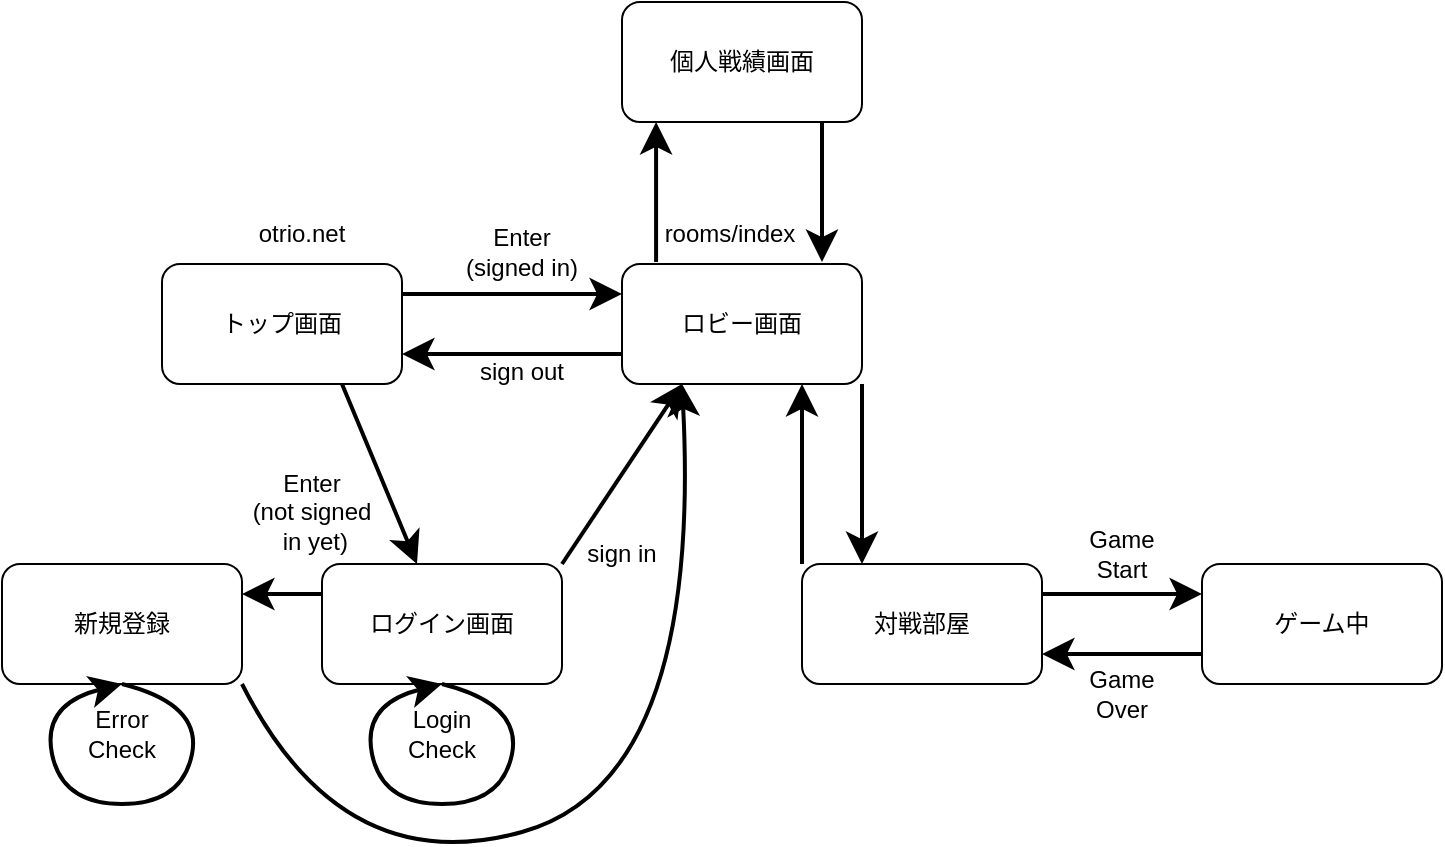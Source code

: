 <mxfile>
    <diagram id="UPLM-YZAN-GAYfSHVypV" name="ページ1">
        <mxGraphModel dx="930" dy="831" grid="1" gridSize="10" guides="1" tooltips="1" connect="1" arrows="1" fold="1" page="1" pageScale="1" pageWidth="827" pageHeight="1169" math="0" shadow="0">
            <root>
                <mxCell id="0"/>
                <mxCell id="1" parent="0"/>
                <mxCell id="8" value="新規登録" style="rounded=1;whiteSpace=wrap;html=1;" parent="1" vertex="1">
                    <mxGeometry x="20" y="351" width="120" height="60" as="geometry"/>
                </mxCell>
                <mxCell id="29" style="edgeStyle=none;html=1;exitX=0;exitY=0.25;exitDx=0;exitDy=0;entryX=1;entryY=0.25;entryDx=0;entryDy=0;endSize=10;strokeWidth=2;" parent="1" source="9" target="8" edge="1">
                    <mxGeometry relative="1" as="geometry"/>
                </mxCell>
                <mxCell id="33" style="edgeStyle=none;html=1;exitX=1;exitY=0;exitDx=0;exitDy=0;entryX=0.25;entryY=1;entryDx=0;entryDy=0;endSize=10;strokeWidth=2;" parent="1" source="9" target="11" edge="1">
                    <mxGeometry relative="1" as="geometry"/>
                </mxCell>
                <mxCell id="9" value="ログイン画面" style="rounded=1;whiteSpace=wrap;html=1;" parent="1" vertex="1">
                    <mxGeometry x="180" y="351" width="120" height="60" as="geometry"/>
                </mxCell>
                <mxCell id="35" style="edgeStyle=none;html=1;exitX=0;exitY=0.75;exitDx=0;exitDy=0;entryX=1;entryY=0.75;entryDx=0;entryDy=0;endSize=10;strokeWidth=2;" parent="1" source="11" target="17" edge="1">
                    <mxGeometry relative="1" as="geometry">
                        <Array as="points"/>
                    </mxGeometry>
                </mxCell>
                <mxCell id="43" style="edgeStyle=none;html=1;exitX=1;exitY=1;exitDx=0;exitDy=0;entryX=0.25;entryY=0;entryDx=0;entryDy=0;endSize=10;strokeWidth=2;" parent="1" source="11" target="15" edge="1">
                    <mxGeometry relative="1" as="geometry"/>
                </mxCell>
                <mxCell id="54" style="edgeStyle=none;html=1;exitX=0.142;exitY=-0.017;exitDx=0;exitDy=0;entryX=0.142;entryY=1;entryDx=0;entryDy=0;endSize=10;strokeWidth=2;exitPerimeter=0;entryPerimeter=0;" parent="1" source="11" target="49" edge="1">
                    <mxGeometry relative="1" as="geometry"/>
                </mxCell>
                <mxCell id="11" value="ロビー画面" style="rounded=1;whiteSpace=wrap;html=1;" parent="1" vertex="1">
                    <mxGeometry x="330" y="201" width="120" height="60" as="geometry"/>
                </mxCell>
                <mxCell id="39" style="edgeStyle=none;html=1;exitX=1;exitY=0.25;exitDx=0;exitDy=0;entryX=0;entryY=0.25;entryDx=0;entryDy=0;endSize=10;strokeWidth=2;" parent="1" source="15" target="16" edge="1">
                    <mxGeometry relative="1" as="geometry"/>
                </mxCell>
                <mxCell id="44" style="edgeStyle=none;html=1;exitX=0;exitY=0;exitDx=0;exitDy=0;entryX=0.75;entryY=1;entryDx=0;entryDy=0;endSize=10;strokeWidth=2;" parent="1" source="15" target="11" edge="1">
                    <mxGeometry relative="1" as="geometry"/>
                </mxCell>
                <mxCell id="15" value="対戦部屋" style="rounded=1;whiteSpace=wrap;html=1;" parent="1" vertex="1">
                    <mxGeometry x="420" y="351" width="120" height="60" as="geometry"/>
                </mxCell>
                <mxCell id="40" style="edgeStyle=none;html=1;exitX=0;exitY=0.75;exitDx=0;exitDy=0;entryX=1;entryY=0.75;entryDx=0;entryDy=0;endSize=10;strokeWidth=2;" parent="1" source="16" target="15" edge="1">
                    <mxGeometry relative="1" as="geometry"/>
                </mxCell>
                <mxCell id="16" value="ゲーム中" style="rounded=1;whiteSpace=wrap;html=1;" parent="1" vertex="1">
                    <mxGeometry x="620" y="351" width="120" height="60" as="geometry"/>
                </mxCell>
                <mxCell id="28" style="edgeStyle=none;html=1;exitX=0.75;exitY=1;exitDx=0;exitDy=0;endSize=10;strokeWidth=2;" parent="1" source="17" target="9" edge="1">
                    <mxGeometry relative="1" as="geometry"/>
                </mxCell>
                <mxCell id="59" style="edgeStyle=none;html=1;exitX=1;exitY=0.25;exitDx=0;exitDy=0;entryX=0;entryY=0.25;entryDx=0;entryDy=0;endSize=10;strokeWidth=2;" parent="1" source="17" target="11" edge="1">
                    <mxGeometry relative="1" as="geometry"/>
                </mxCell>
                <mxCell id="17" value="トップ画面" style="rounded=1;whiteSpace=wrap;html=1;" parent="1" vertex="1">
                    <mxGeometry x="100" y="201" width="120" height="60" as="geometry"/>
                </mxCell>
                <mxCell id="21" value="" style="curved=1;endArrow=classic;html=1;endSize=10;strokeWidth=2;entryX=0.25;entryY=1;entryDx=0;entryDy=0;exitX=0.25;exitY=1;exitDx=0;exitDy=0;" parent="1" edge="1">
                    <mxGeometry width="50" height="50" relative="1" as="geometry">
                        <mxPoint x="240" y="411" as="sourcePoint"/>
                        <mxPoint x="240" y="411" as="targetPoint"/>
                        <Array as="points">
                            <mxPoint x="280" y="421"/>
                            <mxPoint x="270" y="471"/>
                            <mxPoint x="210" y="471"/>
                            <mxPoint x="200" y="421"/>
                        </Array>
                    </mxGeometry>
                </mxCell>
                <mxCell id="22" value="Login Check" style="text;html=1;strokeColor=none;fillColor=none;align=center;verticalAlign=middle;whiteSpace=wrap;rounded=0;" parent="1" vertex="1">
                    <mxGeometry x="210" y="421" width="60" height="30" as="geometry"/>
                </mxCell>
                <mxCell id="34" value="sign in" style="text;html=1;strokeColor=none;fillColor=none;align=center;verticalAlign=middle;whiteSpace=wrap;rounded=0;" parent="1" vertex="1">
                    <mxGeometry x="300" y="331" width="60" height="30" as="geometry"/>
                </mxCell>
                <mxCell id="36" value="sign out" style="text;html=1;strokeColor=none;fillColor=none;align=center;verticalAlign=middle;whiteSpace=wrap;rounded=0;" parent="1" vertex="1">
                    <mxGeometry x="250" y="240" width="60" height="30" as="geometry"/>
                </mxCell>
                <mxCell id="37" value="rooms/index" style="text;html=1;strokeColor=none;fillColor=none;align=center;verticalAlign=middle;whiteSpace=wrap;rounded=0;" parent="1" vertex="1">
                    <mxGeometry x="354" y="171" width="60" height="30" as="geometry"/>
                </mxCell>
                <mxCell id="38" value="otrio.net" style="text;html=1;strokeColor=none;fillColor=none;align=center;verticalAlign=middle;whiteSpace=wrap;rounded=0;" parent="1" vertex="1">
                    <mxGeometry x="140" y="171" width="60" height="30" as="geometry"/>
                </mxCell>
                <mxCell id="41" value="Game Over" style="text;html=1;strokeColor=none;fillColor=none;align=center;verticalAlign=middle;whiteSpace=wrap;rounded=0;" parent="1" vertex="1">
                    <mxGeometry x="550" y="401" width="60" height="30" as="geometry"/>
                </mxCell>
                <mxCell id="42" value="Game Start" style="text;html=1;strokeColor=none;fillColor=none;align=center;verticalAlign=middle;whiteSpace=wrap;rounded=0;" parent="1" vertex="1">
                    <mxGeometry x="550" y="331" width="60" height="30" as="geometry"/>
                </mxCell>
                <mxCell id="45" value="" style="curved=1;endArrow=classic;html=1;endSize=10;strokeWidth=2;entryX=0.25;entryY=1;entryDx=0;entryDy=0;exitX=0.25;exitY=1;exitDx=0;exitDy=0;" parent="1" edge="1">
                    <mxGeometry width="50" height="50" relative="1" as="geometry">
                        <mxPoint x="80" y="411" as="sourcePoint"/>
                        <mxPoint x="80" y="411" as="targetPoint"/>
                        <Array as="points">
                            <mxPoint x="120" y="421"/>
                            <mxPoint x="110" y="471"/>
                            <mxPoint x="50" y="471"/>
                            <mxPoint x="40" y="421"/>
                        </Array>
                    </mxGeometry>
                </mxCell>
                <mxCell id="46" value="Error Check" style="text;html=1;strokeColor=none;fillColor=none;align=center;verticalAlign=middle;whiteSpace=wrap;rounded=0;" parent="1" vertex="1">
                    <mxGeometry x="50" y="421" width="60" height="30" as="geometry"/>
                </mxCell>
                <mxCell id="55" style="edgeStyle=none;html=1;endSize=10;strokeWidth=2;" parent="1" edge="1">
                    <mxGeometry relative="1" as="geometry">
                        <mxPoint x="430" y="130" as="sourcePoint"/>
                        <mxPoint x="430" y="200" as="targetPoint"/>
                    </mxGeometry>
                </mxCell>
                <mxCell id="49" value="個人戦績画面" style="rounded=1;whiteSpace=wrap;html=1;" parent="1" vertex="1">
                    <mxGeometry x="330" y="70" width="120" height="60" as="geometry"/>
                </mxCell>
                <mxCell id="60" value="Enter (signed in)" style="text;html=1;strokeColor=none;fillColor=none;align=center;verticalAlign=middle;whiteSpace=wrap;rounded=0;" parent="1" vertex="1">
                    <mxGeometry x="250" y="180" width="60" height="30" as="geometry"/>
                </mxCell>
                <mxCell id="62" value="Enter&lt;br&gt;(not signed&lt;br&gt;&amp;nbsp;in yet)" style="text;html=1;strokeColor=none;fillColor=none;align=center;verticalAlign=middle;whiteSpace=wrap;rounded=0;" parent="1" vertex="1">
                    <mxGeometry x="140" y="310" width="70" height="30" as="geometry"/>
                </mxCell>
                <mxCell id="63" value="" style="curved=1;endArrow=classic;html=1;endSize=10;strokeWidth=2;exitX=1;exitY=1;exitDx=0;exitDy=0;entryX=0.25;entryY=1;entryDx=0;entryDy=0;" parent="1" source="8" target="11" edge="1">
                    <mxGeometry width="50" height="50" relative="1" as="geometry">
                        <mxPoint x="270" y="400" as="sourcePoint"/>
                        <mxPoint x="370" y="290" as="targetPoint"/>
                        <Array as="points">
                            <mxPoint x="190" y="510"/>
                            <mxPoint x="370" y="460"/>
                        </Array>
                    </mxGeometry>
                </mxCell>
            </root>
        </mxGraphModel>
    </diagram>
</mxfile>